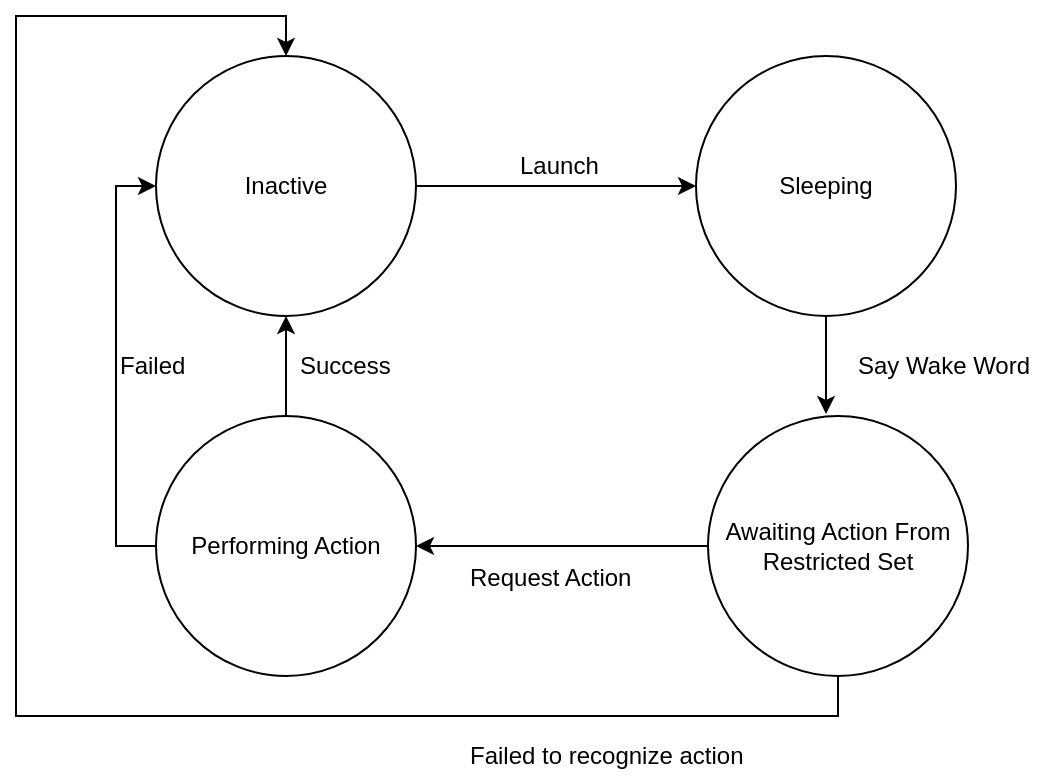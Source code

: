 <mxfile version="10.7.1" type="google"><diagram id="MLOQBnGURqiZkY2CyLZu" name="Page-1"><mxGraphModel dx="918" dy="630" grid="1" gridSize="10" guides="1" tooltips="1" connect="1" arrows="1" fold="1" page="1" pageScale="1" pageWidth="850" pageHeight="1100" math="0" shadow="0"><root><mxCell id="0"/><mxCell id="1" parent="0"/><mxCell id="qc-89atykATVUtKVBHb_-8" style="edgeStyle=orthogonalEdgeStyle;rounded=0;orthogonalLoop=1;jettySize=auto;html=1;exitX=0.5;exitY=1;exitDx=0;exitDy=0;entryX=0.454;entryY=-0.008;entryDx=0;entryDy=0;entryPerimeter=0;" edge="1" parent="1" source="qc-89atykATVUtKVBHb_-1" target="qc-89atykATVUtKVBHb_-3"><mxGeometry relative="1" as="geometry"/></mxCell><mxCell id="qc-89atykATVUtKVBHb_-1" value="Sleeping" style="ellipse;whiteSpace=wrap;html=1;aspect=fixed;fillColor=none;" vertex="1" parent="1"><mxGeometry x="430" y="260" width="130" height="130" as="geometry"/></mxCell><mxCell id="qc-89atykATVUtKVBHb_-7" style="edgeStyle=orthogonalEdgeStyle;rounded=0;orthogonalLoop=1;jettySize=auto;html=1;exitX=1;exitY=0.5;exitDx=0;exitDy=0;entryX=0;entryY=0.5;entryDx=0;entryDy=0;" edge="1" parent="1" source="qc-89atykATVUtKVBHb_-2" target="qc-89atykATVUtKVBHb_-1"><mxGeometry relative="1" as="geometry"/></mxCell><mxCell id="qc-89atykATVUtKVBHb_-2" value="Inactive" style="ellipse;whiteSpace=wrap;html=1;aspect=fixed;fillColor=none;" vertex="1" parent="1"><mxGeometry x="160" y="260" width="130" height="130" as="geometry"/></mxCell><mxCell id="qc-89atykATVUtKVBHb_-9" style="edgeStyle=orthogonalEdgeStyle;rounded=0;orthogonalLoop=1;jettySize=auto;html=1;exitX=0;exitY=0.5;exitDx=0;exitDy=0;entryX=1;entryY=0.5;entryDx=0;entryDy=0;" edge="1" parent="1" source="qc-89atykATVUtKVBHb_-3" target="qc-89atykATVUtKVBHb_-4"><mxGeometry relative="1" as="geometry"/></mxCell><mxCell id="qc-89atykATVUtKVBHb_-17" style="edgeStyle=orthogonalEdgeStyle;rounded=0;orthogonalLoop=1;jettySize=auto;html=1;exitX=0.5;exitY=1;exitDx=0;exitDy=0;entryX=0.5;entryY=0;entryDx=0;entryDy=0;" edge="1" parent="1" source="qc-89atykATVUtKVBHb_-3" target="qc-89atykATVUtKVBHb_-2"><mxGeometry relative="1" as="geometry"><Array as="points"><mxPoint x="501" y="590"/><mxPoint x="90" y="590"/><mxPoint x="90" y="240"/><mxPoint x="225" y="240"/></Array></mxGeometry></mxCell><mxCell id="qc-89atykATVUtKVBHb_-3" value="Awaiting Action From Restricted Set" style="ellipse;whiteSpace=wrap;html=1;aspect=fixed;fillColor=none;" vertex="1" parent="1"><mxGeometry x="436" y="440" width="130" height="130" as="geometry"/></mxCell><mxCell id="qc-89atykATVUtKVBHb_-10" style="edgeStyle=orthogonalEdgeStyle;rounded=0;orthogonalLoop=1;jettySize=auto;html=1;exitX=0.5;exitY=0;exitDx=0;exitDy=0;entryX=0.5;entryY=1;entryDx=0;entryDy=0;" edge="1" parent="1" source="qc-89atykATVUtKVBHb_-4" target="qc-89atykATVUtKVBHb_-2"><mxGeometry relative="1" as="geometry"/></mxCell><mxCell id="qc-89atykATVUtKVBHb_-18" style="edgeStyle=orthogonalEdgeStyle;rounded=0;orthogonalLoop=1;jettySize=auto;html=1;exitX=0;exitY=0.5;exitDx=0;exitDy=0;entryX=0;entryY=0.5;entryDx=0;entryDy=0;" edge="1" parent="1" source="qc-89atykATVUtKVBHb_-4" target="qc-89atykATVUtKVBHb_-2"><mxGeometry relative="1" as="geometry"/></mxCell><mxCell id="qc-89atykATVUtKVBHb_-4" value="Performing Action" style="ellipse;whiteSpace=wrap;html=1;aspect=fixed;fillColor=none;" vertex="1" parent="1"><mxGeometry x="160" y="440" width="130" height="130" as="geometry"/></mxCell><mxCell id="qc-89atykATVUtKVBHb_-11" value="Launch" style="text;html=1;resizable=0;points=[];autosize=1;align=left;verticalAlign=top;spacingTop=-4;" vertex="1" parent="1"><mxGeometry x="340" y="305" width="50" height="20" as="geometry"/></mxCell><mxCell id="qc-89atykATVUtKVBHb_-12" value="Say Wake Word" style="text;html=1;resizable=0;points=[];autosize=1;align=left;verticalAlign=top;spacingTop=-4;" vertex="1" parent="1"><mxGeometry x="509" y="405" width="100" height="20" as="geometry"/></mxCell><mxCell id="qc-89atykATVUtKVBHb_-13" value="Request Action" style="text;html=1;resizable=0;points=[];autosize=1;align=left;verticalAlign=top;spacingTop=-4;" vertex="1" parent="1"><mxGeometry x="315" y="511" width="100" height="20" as="geometry"/></mxCell><mxCell id="qc-89atykATVUtKVBHb_-15" value="Failed to recognize action" style="text;html=1;resizable=0;points=[];autosize=1;align=left;verticalAlign=top;spacingTop=-4;" vertex="1" parent="1"><mxGeometry x="315" y="600" width="150" height="20" as="geometry"/></mxCell><mxCell id="qc-89atykATVUtKVBHb_-16" value="Success" style="text;html=1;resizable=0;points=[];autosize=1;align=left;verticalAlign=top;spacingTop=-4;" vertex="1" parent="1"><mxGeometry x="230" y="405" width="60" height="20" as="geometry"/></mxCell><mxCell id="qc-89atykATVUtKVBHb_-19" value="Failed" style="text;html=1;resizable=0;points=[];autosize=1;align=left;verticalAlign=top;spacingTop=-4;" vertex="1" parent="1"><mxGeometry x="140" y="405" width="50" height="20" as="geometry"/></mxCell></root></mxGraphModel></diagram></mxfile>